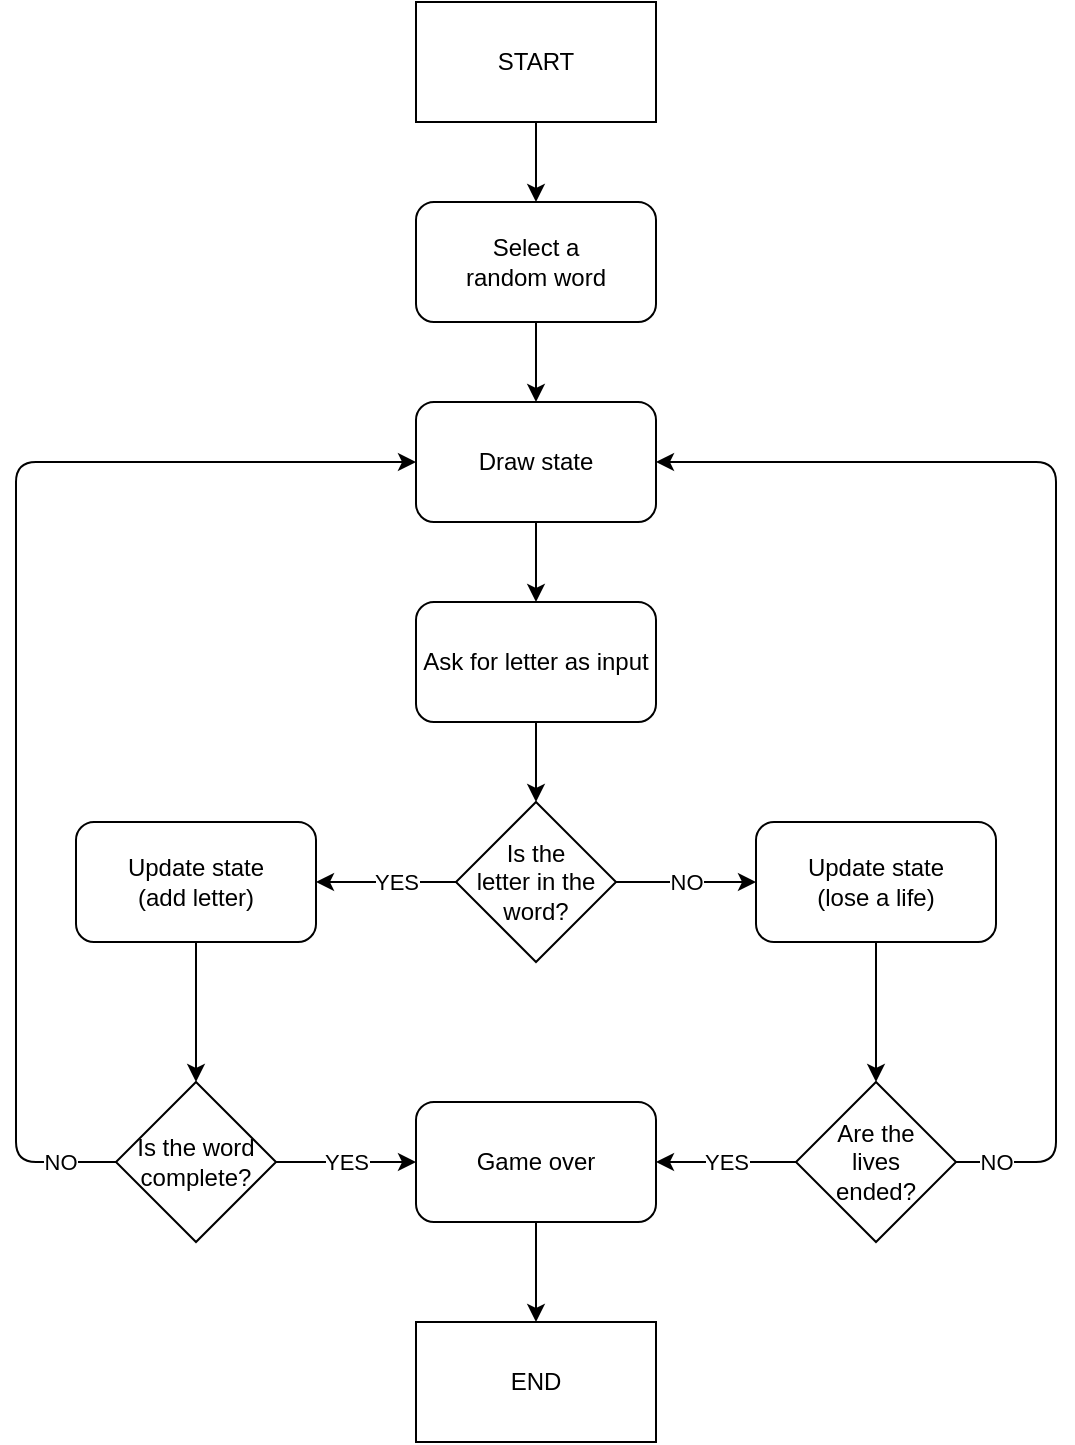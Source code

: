 <mxfile>
    <diagram id="0yhlU9wuJ9t0BsgiKHF5" name="Page-1">
        <mxGraphModel dx="1069" dy="360" grid="1" gridSize="10" guides="1" tooltips="1" connect="1" arrows="1" fold="1" page="1" pageScale="1" pageWidth="850" pageHeight="1100" math="0" shadow="0">
            <root>
                <mxCell id="0"/>
                <mxCell id="1" parent="0"/>
                <mxCell id="4" value="" style="edgeStyle=none;html=1;" edge="1" parent="1" target="3">
                    <mxGeometry relative="1" as="geometry">
                        <mxPoint x="380" y="170" as="sourcePoint"/>
                    </mxGeometry>
                </mxCell>
                <mxCell id="6" value="" style="edgeStyle=none;html=1;" edge="1" parent="1" source="3" target="5">
                    <mxGeometry relative="1" as="geometry"/>
                </mxCell>
                <mxCell id="3" value="Select a&lt;br&gt;random word" style="rounded=1;whiteSpace=wrap;html=1;" vertex="1" parent="1">
                    <mxGeometry x="320" y="210" width="120" height="60" as="geometry"/>
                </mxCell>
                <mxCell id="8" value="" style="edgeStyle=none;html=1;" edge="1" parent="1" source="5" target="7">
                    <mxGeometry relative="1" as="geometry"/>
                </mxCell>
                <mxCell id="5" value="Draw state" style="rounded=1;whiteSpace=wrap;html=1;" vertex="1" parent="1">
                    <mxGeometry x="320" y="310" width="120" height="60" as="geometry"/>
                </mxCell>
                <mxCell id="10" value="" style="edgeStyle=none;html=1;" edge="1" parent="1" source="7" target="9">
                    <mxGeometry relative="1" as="geometry"/>
                </mxCell>
                <mxCell id="7" value="Ask for letter as input" style="rounded=1;whiteSpace=wrap;html=1;" vertex="1" parent="1">
                    <mxGeometry x="320" y="410" width="120" height="60" as="geometry"/>
                </mxCell>
                <mxCell id="12" value="NO" style="edgeStyle=none;html=1;" edge="1" parent="1" source="9" target="11">
                    <mxGeometry relative="1" as="geometry"/>
                </mxCell>
                <mxCell id="14" value="" style="edgeStyle=none;html=1;" edge="1" parent="1" source="9" target="13">
                    <mxGeometry relative="1" as="geometry"/>
                </mxCell>
                <mxCell id="15" value="YES" style="edgeLabel;html=1;align=center;verticalAlign=middle;resizable=0;points=[];" vertex="1" connectable="0" parent="14">
                    <mxGeometry x="-0.657" relative="1" as="geometry">
                        <mxPoint x="-18" as="offset"/>
                    </mxGeometry>
                </mxCell>
                <mxCell id="9" value="Is the&lt;br&gt;letter in the word?" style="rhombus;whiteSpace=wrap;html=1;" vertex="1" parent="1">
                    <mxGeometry x="340" y="510" width="80" height="80" as="geometry"/>
                </mxCell>
                <mxCell id="21" value="" style="edgeStyle=none;html=1;" edge="1" parent="1" source="11" target="20">
                    <mxGeometry relative="1" as="geometry"/>
                </mxCell>
                <mxCell id="11" value="Update state&lt;br&gt;(lose a life)" style="rounded=1;whiteSpace=wrap;html=1;" vertex="1" parent="1">
                    <mxGeometry x="490" y="520" width="120" height="60" as="geometry"/>
                </mxCell>
                <mxCell id="17" value="" style="edgeStyle=none;html=1;" edge="1" parent="1" source="13" target="16">
                    <mxGeometry relative="1" as="geometry"/>
                </mxCell>
                <mxCell id="13" value="Update state&lt;br&gt;(add letter)" style="rounded=1;whiteSpace=wrap;html=1;" vertex="1" parent="1">
                    <mxGeometry x="150" y="520" width="120" height="60" as="geometry"/>
                </mxCell>
                <mxCell id="19" value="YES" style="edgeStyle=none;html=1;" edge="1" parent="1" source="16" target="18">
                    <mxGeometry relative="1" as="geometry"/>
                </mxCell>
                <mxCell id="24" value="NO" style="edgeStyle=none;html=1;entryX=0;entryY=0.5;entryDx=0;entryDy=0;" edge="1" parent="1" source="16" target="5">
                    <mxGeometry x="-0.909" relative="1" as="geometry">
                        <Array as="points">
                            <mxPoint x="120" y="690"/>
                            <mxPoint x="120" y="340"/>
                        </Array>
                        <mxPoint as="offset"/>
                    </mxGeometry>
                </mxCell>
                <mxCell id="16" value="Is the word&lt;br&gt;complete?" style="rhombus;whiteSpace=wrap;html=1;" vertex="1" parent="1">
                    <mxGeometry x="170" y="650" width="80" height="80" as="geometry"/>
                </mxCell>
                <mxCell id="26" value="" style="edgeStyle=none;html=1;" edge="1" parent="1" source="18" target="25">
                    <mxGeometry relative="1" as="geometry"/>
                </mxCell>
                <mxCell id="18" value="Game over" style="rounded=1;whiteSpace=wrap;html=1;" vertex="1" parent="1">
                    <mxGeometry x="320" y="660" width="120" height="60" as="geometry"/>
                </mxCell>
                <mxCell id="22" value="YES" style="edgeStyle=none;html=1;" edge="1" parent="1" source="20" target="18">
                    <mxGeometry relative="1" as="geometry"/>
                </mxCell>
                <mxCell id="23" value="NO" style="edgeStyle=none;html=1;entryX=1;entryY=0.5;entryDx=0;entryDy=0;" edge="1" parent="1" source="20" target="5">
                    <mxGeometry x="-0.933" relative="1" as="geometry">
                        <mxPoint x="640" y="340" as="targetPoint"/>
                        <Array as="points">
                            <mxPoint x="640" y="690"/>
                            <mxPoint x="640" y="340"/>
                        </Array>
                        <mxPoint as="offset"/>
                    </mxGeometry>
                </mxCell>
                <mxCell id="20" value="Are the&lt;br&gt;lives&lt;br&gt;ended?" style="rhombus;whiteSpace=wrap;html=1;" vertex="1" parent="1">
                    <mxGeometry x="510" y="650" width="80" height="80" as="geometry"/>
                </mxCell>
                <mxCell id="25" value="END" style="rounded=0;whiteSpace=wrap;html=1;" vertex="1" parent="1">
                    <mxGeometry x="320" y="770" width="120" height="60" as="geometry"/>
                </mxCell>
                <mxCell id="27" value="START" style="rounded=0;whiteSpace=wrap;html=1;" vertex="1" parent="1">
                    <mxGeometry x="320" y="110" width="120" height="60" as="geometry"/>
                </mxCell>
            </root>
        </mxGraphModel>
    </diagram>
</mxfile>